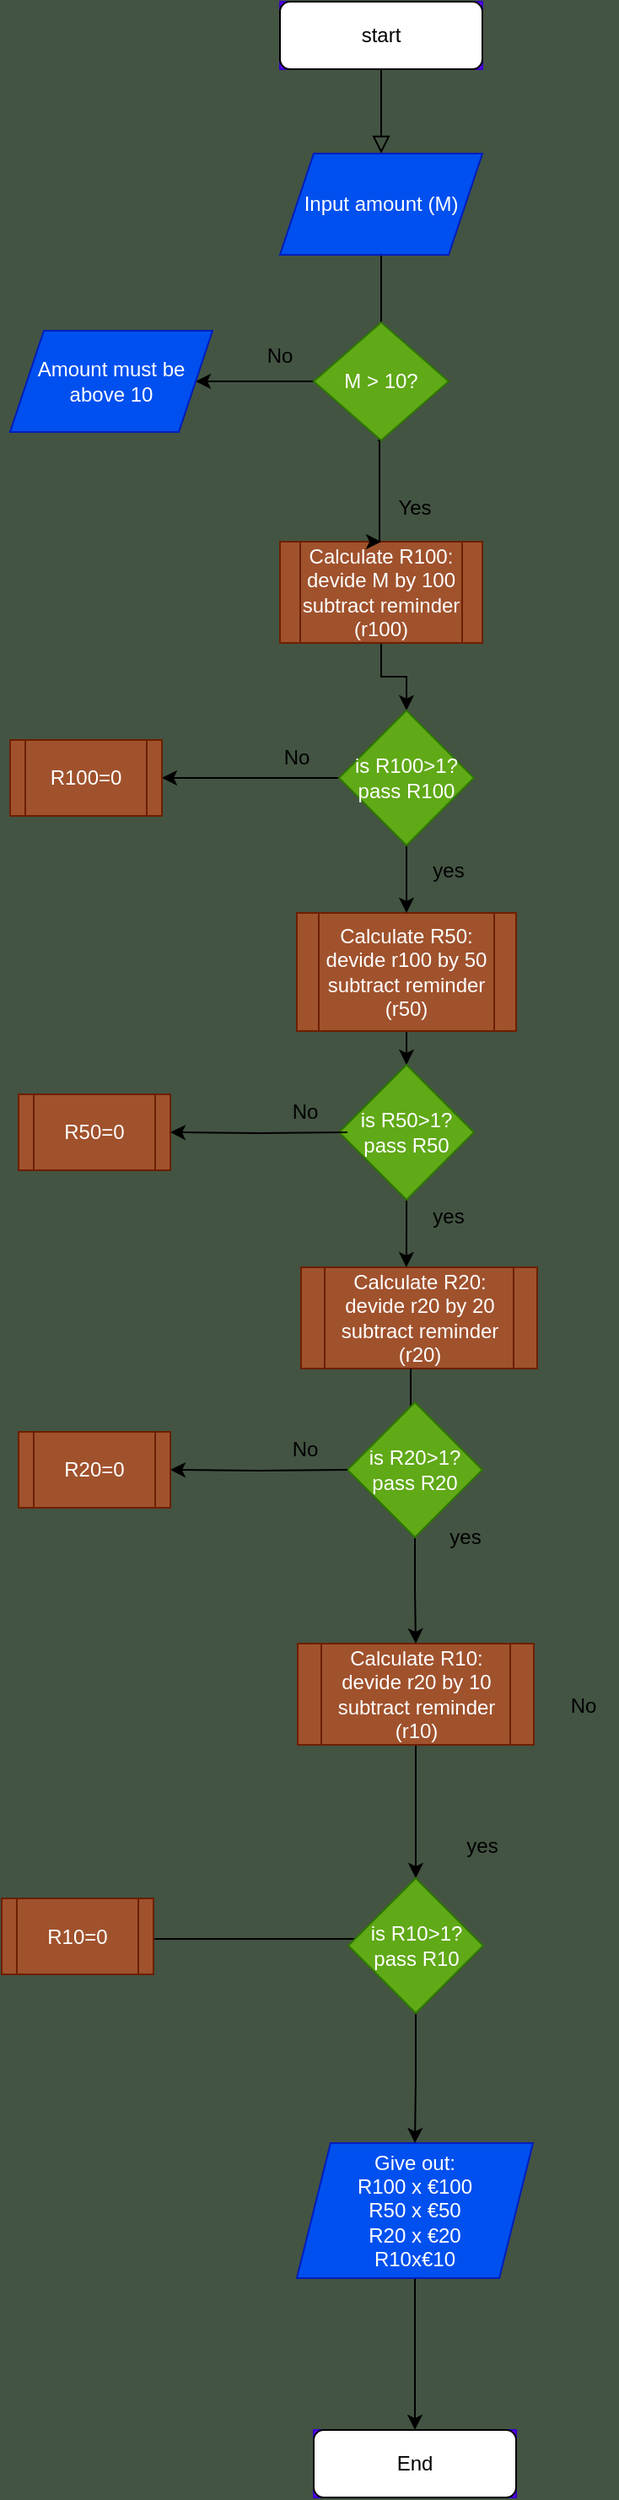 <mxfile version="14.2.4" type="embed">
    <diagram id="C5RBs43oDa-KdzZeNtuy" name="Page-1">
        <mxGraphModel dx="1032" dy="478" grid="0" gridSize="10" guides="1" tooltips="1" connect="1" arrows="1" fold="1" page="1" pageScale="1" pageWidth="1169" pageHeight="827" background="#435443" math="0" shadow="0">
            <root>
                <mxCell id="WIyWlLk6GJQsqaUBKTNV-0"/>
                <mxCell id="WIyWlLk6GJQsqaUBKTNV-1" parent="WIyWlLk6GJQsqaUBKTNV-0"/>
                <mxCell id="9cSjQ4V9_LUC3mXQyiD0-7" value="" style="edgeStyle=orthogonalEdgeStyle;rounded=0;orthogonalLoop=1;jettySize=auto;html=1;entryX=0.5;entryY=0;entryDx=0;entryDy=0;" parent="WIyWlLk6GJQsqaUBKTNV-1" source="bElV7_hxa20HZrv40UDa-0" target="9cSjQ4V9_LUC3mXQyiD0-21" edge="1">
                    <mxGeometry relative="1" as="geometry"/>
                </mxCell>
                <mxCell id="bElV7_hxa20HZrv40UDa-0" value="Calculate R100: devide M by 100&lt;br&gt;subtract reminder (r100)" style="shape=process;whiteSpace=wrap;html=1;backgroundOutline=1;fillColor=#a0522d;strokeColor=#6D1F00;fontColor=#ffffff;" parent="WIyWlLk6GJQsqaUBKTNV-1" vertex="1">
                    <mxGeometry x="360" y="330" width="120" height="60" as="geometry"/>
                </mxCell>
                <mxCell id="9cSjQ4V9_LUC3mXQyiD0-3" style="edgeStyle=orthogonalEdgeStyle;rounded=0;orthogonalLoop=1;jettySize=auto;html=1;exitX=0.5;exitY=1;exitDx=0;exitDy=0;" parent="WIyWlLk6GJQsqaUBKTNV-1" source="9cSjQ4V9_LUC3mXQyiD0-0" edge="1">
                    <mxGeometry relative="1" as="geometry">
                        <mxPoint x="420" y="230" as="targetPoint"/>
                    </mxGeometry>
                </mxCell>
                <mxCell id="9cSjQ4V9_LUC3mXQyiD0-0" value="Input amount (M)" style="shape=parallelogram;perimeter=parallelogramPerimeter;whiteSpace=wrap;html=1;fixedSize=1;fillColor=#0050ef;strokeColor=#001DBC;fontColor=#ffffff;" parent="WIyWlLk6GJQsqaUBKTNV-1" vertex="1">
                    <mxGeometry x="360" y="100" width="120" height="60" as="geometry"/>
                </mxCell>
                <mxCell id="9cSjQ4V9_LUC3mXQyiD0-2" value="" style="group;fillColor=#60a917;strokeColor=#2D7600;fontColor=#ffffff;" parent="WIyWlLk6GJQsqaUBKTNV-1" vertex="1" connectable="0">
                    <mxGeometry x="360" y="10" width="120" height="40" as="geometry"/>
                </mxCell>
                <mxCell id="9cSjQ4V9_LUC3mXQyiD0-1" value="" style="group;fillColor=#6a00ff;strokeColor=#3700CC;fontColor=#ffffff;" parent="9cSjQ4V9_LUC3mXQyiD0-2" vertex="1" connectable="0">
                    <mxGeometry width="120" height="40" as="geometry"/>
                </mxCell>
                <mxCell id="WIyWlLk6GJQsqaUBKTNV-3" value="start" style="rounded=1;whiteSpace=wrap;html=1;fontSize=12;glass=0;strokeWidth=1;shadow=0;" parent="9cSjQ4V9_LUC3mXQyiD0-1" vertex="1">
                    <mxGeometry width="120" height="40" as="geometry"/>
                </mxCell>
                <mxCell id="WIyWlLk6GJQsqaUBKTNV-2" value="" style="rounded=0;html=1;jettySize=auto;orthogonalLoop=1;fontSize=11;endArrow=block;endFill=0;endSize=8;strokeWidth=1;shadow=0;labelBackgroundColor=none;edgeStyle=orthogonalEdgeStyle;entryX=0.5;entryY=0;entryDx=0;entryDy=0;" parent="WIyWlLk6GJQsqaUBKTNV-1" source="WIyWlLk6GJQsqaUBKTNV-3" target="9cSjQ4V9_LUC3mXQyiD0-0" edge="1">
                    <mxGeometry relative="1" as="geometry"/>
                </mxCell>
                <mxCell id="9cSjQ4V9_LUC3mXQyiD0-9" value="" style="edgeStyle=orthogonalEdgeStyle;rounded=0;orthogonalLoop=1;jettySize=auto;html=1;entryX=0.5;entryY=0;entryDx=0;entryDy=0;" parent="WIyWlLk6GJQsqaUBKTNV-1" source="9cSjQ4V9_LUC3mXQyiD0-6" target="9cSjQ4V9_LUC3mXQyiD0-29" edge="1">
                    <mxGeometry relative="1" as="geometry"/>
                </mxCell>
                <mxCell id="9cSjQ4V9_LUC3mXQyiD0-6" value="Calculate R50: devide r100 by 50&lt;br&gt;subtract reminder (r50)" style="shape=process;whiteSpace=wrap;html=1;backgroundOutline=1;fillColor=#a0522d;strokeColor=#6D1F00;fontColor=#ffffff;" parent="WIyWlLk6GJQsqaUBKTNV-1" vertex="1">
                    <mxGeometry x="370" y="550" width="130" height="70" as="geometry"/>
                </mxCell>
                <mxCell id="9cSjQ4V9_LUC3mXQyiD0-8" value="Calculate R20: devide r20 by 20&lt;br&gt;subtract reminder (r20)" style="shape=process;whiteSpace=wrap;html=1;backgroundOutline=1;fillColor=#a0522d;strokeColor=#6D1F00;fontColor=#ffffff;" parent="WIyWlLk6GJQsqaUBKTNV-1" vertex="1">
                    <mxGeometry x="372.5" y="760" width="140" height="60" as="geometry"/>
                </mxCell>
                <mxCell id="4" style="edgeStyle=orthogonalEdgeStyle;rounded=0;orthogonalLoop=1;jettySize=auto;html=1;entryX=0.411;entryY=0.044;entryDx=0;entryDy=0;entryPerimeter=0;" edge="1" parent="WIyWlLk6GJQsqaUBKTNV-1" target="9cSjQ4V9_LUC3mXQyiD0-49">
                    <mxGeometry relative="1" as="geometry">
                        <mxPoint x="407" y="1158" as="sourcePoint"/>
                        <Array as="points">
                            <mxPoint x="232" y="1158"/>
                        </Array>
                    </mxGeometry>
                </mxCell>
                <mxCell id="6" style="edgeStyle=orthogonalEdgeStyle;rounded=0;orthogonalLoop=1;jettySize=auto;html=1;exitX=0.5;exitY=1;exitDx=0;exitDy=0;" edge="1" parent="WIyWlLk6GJQsqaUBKTNV-1" source="9cSjQ4V9_LUC3mXQyiD0-10" target="9cSjQ4V9_LUC3mXQyiD0-38">
                    <mxGeometry relative="1" as="geometry"/>
                </mxCell>
                <mxCell id="9cSjQ4V9_LUC3mXQyiD0-10" value="Calculate R10: devide r20 by 10&lt;br&gt;subtract reminder (r10)" style="shape=process;whiteSpace=wrap;html=1;backgroundOutline=1;fillColor=#a0522d;strokeColor=#6D1F00;fontColor=#ffffff;" parent="WIyWlLk6GJQsqaUBKTNV-1" vertex="1">
                    <mxGeometry x="370.5" y="983" width="140" height="60" as="geometry"/>
                </mxCell>
                <mxCell id="9cSjQ4V9_LUC3mXQyiD0-11" value="" style="edgeStyle=orthogonalEdgeStyle;rounded=0;orthogonalLoop=1;jettySize=auto;html=1;entryX=0.5;entryY=0;entryDx=0;entryDy=0;" parent="WIyWlLk6GJQsqaUBKTNV-1" target="9cSjQ4V9_LUC3mXQyiD0-31" edge="1">
                    <mxGeometry relative="1" as="geometry">
                        <mxPoint x="437.5" y="820" as="sourcePoint"/>
                        <mxPoint x="437.5" y="860" as="targetPoint"/>
                        <Array as="points">
                            <mxPoint x="438" y="860"/>
                        </Array>
                    </mxGeometry>
                </mxCell>
                <mxCell id="9cSjQ4V9_LUC3mXQyiD0-13" style="edgeStyle=orthogonalEdgeStyle;rounded=0;orthogonalLoop=1;jettySize=auto;html=1;entryX=0.5;entryY=0;entryDx=0;entryDy=0;" parent="WIyWlLk6GJQsqaUBKTNV-1" target="bElV7_hxa20HZrv40UDa-0" edge="1">
                    <mxGeometry relative="1" as="geometry">
                        <mxPoint x="418" y="270" as="sourcePoint"/>
                        <mxPoint x="418.96" y="351.98" as="targetPoint"/>
                        <Array as="points">
                            <mxPoint x="419" y="270"/>
                            <mxPoint x="419" y="330"/>
                            <mxPoint x="415" y="330"/>
                        </Array>
                    </mxGeometry>
                </mxCell>
                <mxCell id="9cSjQ4V9_LUC3mXQyiD0-16" style="edgeStyle=orthogonalEdgeStyle;rounded=0;orthogonalLoop=1;jettySize=auto;html=1;entryX=1;entryY=0.5;entryDx=0;entryDy=0;" parent="WIyWlLk6GJQsqaUBKTNV-1" source="9cSjQ4V9_LUC3mXQyiD0-12" target="9cSjQ4V9_LUC3mXQyiD0-14" edge="1">
                    <mxGeometry relative="1" as="geometry"/>
                </mxCell>
                <mxCell id="9cSjQ4V9_LUC3mXQyiD0-12" value="M &amp;gt; 10?" style="rhombus;whiteSpace=wrap;html=1;fillColor=#60a917;strokeColor=#2D7600;fontColor=#ffffff;" parent="WIyWlLk6GJQsqaUBKTNV-1" vertex="1">
                    <mxGeometry x="380" y="200" width="80" height="70" as="geometry"/>
                </mxCell>
                <mxCell id="9cSjQ4V9_LUC3mXQyiD0-14" value="Amount must be above 10" style="shape=parallelogram;perimeter=parallelogramPerimeter;whiteSpace=wrap;html=1;fixedSize=1;fillColor=#0050ef;strokeColor=#001DBC;fontColor=#ffffff;" parent="WIyWlLk6GJQsqaUBKTNV-1" vertex="1">
                    <mxGeometry x="200" y="205" width="120" height="60" as="geometry"/>
                </mxCell>
                <mxCell id="9cSjQ4V9_LUC3mXQyiD0-17" value="No" style="text;html=1;strokeColor=none;fillColor=none;align=center;verticalAlign=middle;whiteSpace=wrap;rounded=0;" parent="WIyWlLk6GJQsqaUBKTNV-1" vertex="1">
                    <mxGeometry x="340" y="210" width="40" height="20" as="geometry"/>
                </mxCell>
                <mxCell id="9cSjQ4V9_LUC3mXQyiD0-18" value="Yes" style="text;html=1;strokeColor=none;fillColor=none;align=center;verticalAlign=middle;whiteSpace=wrap;rounded=0;" parent="WIyWlLk6GJQsqaUBKTNV-1" vertex="1">
                    <mxGeometry x="420" y="300" width="40" height="20" as="geometry"/>
                </mxCell>
                <mxCell id="0" style="edgeStyle=orthogonalEdgeStyle;rounded=0;orthogonalLoop=1;jettySize=auto;html=1;" edge="1" parent="WIyWlLk6GJQsqaUBKTNV-1" source="9cSjQ4V9_LUC3mXQyiD0-20" target="9cSjQ4V9_LUC3mXQyiD0-36">
                    <mxGeometry relative="1" as="geometry"/>
                </mxCell>
                <mxCell id="9cSjQ4V9_LUC3mXQyiD0-20" value="Give out:&lt;br&gt;R100 x €100&lt;br&gt;R50 x €50&lt;br&gt;R20 x €20&lt;br&gt;R10x€10" style="shape=parallelogram;perimeter=parallelogramPerimeter;whiteSpace=wrap;html=1;fixedSize=1;fillColor=#0050ef;strokeColor=#001DBC;fontColor=#ffffff;" parent="WIyWlLk6GJQsqaUBKTNV-1" vertex="1">
                    <mxGeometry x="370" y="1279" width="140" height="80" as="geometry"/>
                </mxCell>
                <mxCell id="9cSjQ4V9_LUC3mXQyiD0-23" style="edgeStyle=orthogonalEdgeStyle;rounded=0;orthogonalLoop=1;jettySize=auto;html=1;exitX=0.5;exitY=1;exitDx=0;exitDy=0;entryX=0.5;entryY=0;entryDx=0;entryDy=0;" parent="WIyWlLk6GJQsqaUBKTNV-1" source="9cSjQ4V9_LUC3mXQyiD0-21" target="9cSjQ4V9_LUC3mXQyiD0-6" edge="1">
                    <mxGeometry relative="1" as="geometry"/>
                </mxCell>
                <mxCell id="9cSjQ4V9_LUC3mXQyiD0-27" style="edgeStyle=orthogonalEdgeStyle;rounded=0;orthogonalLoop=1;jettySize=auto;html=1;exitX=0;exitY=0.5;exitDx=0;exitDy=0;" parent="WIyWlLk6GJQsqaUBKTNV-1" source="9cSjQ4V9_LUC3mXQyiD0-21" target="9cSjQ4V9_LUC3mXQyiD0-26" edge="1">
                    <mxGeometry relative="1" as="geometry"/>
                </mxCell>
                <mxCell id="9cSjQ4V9_LUC3mXQyiD0-21" value="is R100&amp;gt;1?&lt;br&gt;pass R100" style="rhombus;whiteSpace=wrap;html=1;fillColor=#60a917;strokeColor=#2D7600;fontColor=#ffffff;" parent="WIyWlLk6GJQsqaUBKTNV-1" vertex="1">
                    <mxGeometry x="395" y="430" width="80" height="80" as="geometry"/>
                </mxCell>
                <mxCell id="9cSjQ4V9_LUC3mXQyiD0-24" value="No" style="text;html=1;strokeColor=none;fillColor=none;align=center;verticalAlign=middle;whiteSpace=wrap;rounded=0;" parent="WIyWlLk6GJQsqaUBKTNV-1" vertex="1">
                    <mxGeometry x="350" y="447.5" width="40" height="20" as="geometry"/>
                </mxCell>
                <mxCell id="9cSjQ4V9_LUC3mXQyiD0-25" value="yes" style="text;html=1;strokeColor=none;fillColor=none;align=center;verticalAlign=middle;whiteSpace=wrap;rounded=0;" parent="WIyWlLk6GJQsqaUBKTNV-1" vertex="1">
                    <mxGeometry x="440" y="515" width="40" height="20" as="geometry"/>
                </mxCell>
                <mxCell id="9cSjQ4V9_LUC3mXQyiD0-26" value="R100=0" style="shape=process;whiteSpace=wrap;html=1;backgroundOutline=1;fillColor=#a0522d;strokeColor=#6D1F00;fontColor=#ffffff;" parent="WIyWlLk6GJQsqaUBKTNV-1" vertex="1">
                    <mxGeometry x="200" y="447.5" width="90" height="45" as="geometry"/>
                </mxCell>
                <mxCell id="9cSjQ4V9_LUC3mXQyiD0-30" style="edgeStyle=orthogonalEdgeStyle;rounded=0;orthogonalLoop=1;jettySize=auto;html=1;exitX=0.5;exitY=1;exitDx=0;exitDy=0;entryX=0.446;entryY=0;entryDx=0;entryDy=0;entryPerimeter=0;" parent="WIyWlLk6GJQsqaUBKTNV-1" source="9cSjQ4V9_LUC3mXQyiD0-29" target="9cSjQ4V9_LUC3mXQyiD0-8" edge="1">
                    <mxGeometry relative="1" as="geometry"/>
                </mxCell>
                <mxCell id="9cSjQ4V9_LUC3mXQyiD0-29" value="is R50&amp;gt;1?&lt;br&gt;pass R50" style="rhombus;whiteSpace=wrap;html=1;fillColor=#60a917;strokeColor=#2D7600;fontColor=#ffffff;" parent="WIyWlLk6GJQsqaUBKTNV-1" vertex="1">
                    <mxGeometry x="395" y="640" width="80" height="80" as="geometry"/>
                </mxCell>
                <mxCell id="9cSjQ4V9_LUC3mXQyiD0-33" style="edgeStyle=orthogonalEdgeStyle;rounded=0;orthogonalLoop=1;jettySize=auto;html=1;exitX=0.5;exitY=1;exitDx=0;exitDy=0;entryX=0.5;entryY=0;entryDx=0;entryDy=0;" parent="WIyWlLk6GJQsqaUBKTNV-1" source="9cSjQ4V9_LUC3mXQyiD0-31" target="9cSjQ4V9_LUC3mXQyiD0-10" edge="1">
                    <mxGeometry relative="1" as="geometry"/>
                </mxCell>
                <mxCell id="9cSjQ4V9_LUC3mXQyiD0-31" value="is R20&amp;gt;1?&lt;br&gt;pass R20" style="rhombus;whiteSpace=wrap;html=1;fillColor=#60a917;strokeColor=#2D7600;fontColor=#ffffff;" parent="WIyWlLk6GJQsqaUBKTNV-1" vertex="1">
                    <mxGeometry x="400" y="840" width="80" height="80" as="geometry"/>
                </mxCell>
                <mxCell id="9cSjQ4V9_LUC3mXQyiD0-34" value="" style="group;fillColor=#6a00ff;strokeColor=#3700CC;fontColor=#ffffff;" parent="WIyWlLk6GJQsqaUBKTNV-1" vertex="1" connectable="0">
                    <mxGeometry x="380" y="1449" width="120" height="40" as="geometry"/>
                </mxCell>
                <mxCell id="9cSjQ4V9_LUC3mXQyiD0-35" value="" style="group;" parent="9cSjQ4V9_LUC3mXQyiD0-34" vertex="1" connectable="0">
                    <mxGeometry width="120" height="40" as="geometry"/>
                </mxCell>
                <mxCell id="9cSjQ4V9_LUC3mXQyiD0-36" value="End" style="rounded=1;whiteSpace=wrap;html=1;fontSize=12;glass=0;strokeWidth=1;shadow=0;" parent="9cSjQ4V9_LUC3mXQyiD0-35" vertex="1">
                    <mxGeometry width="120" height="40" as="geometry"/>
                </mxCell>
                <mxCell id="9cSjQ4V9_LUC3mXQyiD0-40" style="edgeStyle=orthogonalEdgeStyle;rounded=0;orthogonalLoop=1;jettySize=auto;html=1;exitX=0.5;exitY=1;exitDx=0;exitDy=0;entryX=0.5;entryY=0;entryDx=0;entryDy=0;" parent="WIyWlLk6GJQsqaUBKTNV-1" source="9cSjQ4V9_LUC3mXQyiD0-38" target="9cSjQ4V9_LUC3mXQyiD0-20" edge="1">
                    <mxGeometry relative="1" as="geometry">
                        <mxPoint x="459" y="1207" as="targetPoint"/>
                    </mxGeometry>
                </mxCell>
                <mxCell id="9cSjQ4V9_LUC3mXQyiD0-38" value="is R10&amp;gt;1?&lt;br&gt;pass R10" style="rhombus;whiteSpace=wrap;html=1;fillColor=#60a917;strokeColor=#2D7600;fontColor=#ffffff;" parent="WIyWlLk6GJQsqaUBKTNV-1" vertex="1">
                    <mxGeometry x="400.5" y="1122" width="80" height="80" as="geometry"/>
                </mxCell>
                <mxCell id="9cSjQ4V9_LUC3mXQyiD0-41" style="edgeStyle=orthogonalEdgeStyle;rounded=0;orthogonalLoop=1;jettySize=auto;html=1;exitX=0;exitY=0.5;exitDx=0;exitDy=0;" parent="WIyWlLk6GJQsqaUBKTNV-1" target="9cSjQ4V9_LUC3mXQyiD0-43" edge="1">
                    <mxGeometry relative="1" as="geometry">
                        <mxPoint x="400" y="680" as="sourcePoint"/>
                    </mxGeometry>
                </mxCell>
                <mxCell id="9cSjQ4V9_LUC3mXQyiD0-42" value="No" style="text;html=1;strokeColor=none;fillColor=none;align=center;verticalAlign=middle;whiteSpace=wrap;rounded=0;" parent="WIyWlLk6GJQsqaUBKTNV-1" vertex="1">
                    <mxGeometry x="355" y="657.5" width="40" height="20" as="geometry"/>
                </mxCell>
                <mxCell id="9cSjQ4V9_LUC3mXQyiD0-43" value="R50=0" style="shape=process;whiteSpace=wrap;html=1;backgroundOutline=1;fillColor=#a0522d;strokeColor=#6D1F00;fontColor=#ffffff;" parent="WIyWlLk6GJQsqaUBKTNV-1" vertex="1">
                    <mxGeometry x="205" y="657.5" width="90" height="45" as="geometry"/>
                </mxCell>
                <mxCell id="9cSjQ4V9_LUC3mXQyiD0-44" style="edgeStyle=orthogonalEdgeStyle;rounded=0;orthogonalLoop=1;jettySize=auto;html=1;exitX=0;exitY=0.5;exitDx=0;exitDy=0;" parent="WIyWlLk6GJQsqaUBKTNV-1" target="9cSjQ4V9_LUC3mXQyiD0-46" edge="1">
                    <mxGeometry relative="1" as="geometry">
                        <mxPoint x="400" y="880" as="sourcePoint"/>
                    </mxGeometry>
                </mxCell>
                <mxCell id="9cSjQ4V9_LUC3mXQyiD0-45" value="No" style="text;html=1;strokeColor=none;fillColor=none;align=center;verticalAlign=middle;whiteSpace=wrap;rounded=0;" parent="WIyWlLk6GJQsqaUBKTNV-1" vertex="1">
                    <mxGeometry x="355" y="857.5" width="40" height="20" as="geometry"/>
                </mxCell>
                <mxCell id="9cSjQ4V9_LUC3mXQyiD0-46" value="R20=0" style="shape=process;whiteSpace=wrap;html=1;backgroundOutline=1;fillColor=#a0522d;strokeColor=#6D1F00;fontColor=#ffffff;" parent="WIyWlLk6GJQsqaUBKTNV-1" vertex="1">
                    <mxGeometry x="205" y="857.5" width="90" height="45" as="geometry"/>
                </mxCell>
                <mxCell id="9cSjQ4V9_LUC3mXQyiD0-48" value="No" style="text;html=1;strokeColor=none;fillColor=none;align=center;verticalAlign=middle;whiteSpace=wrap;rounded=0;" parent="WIyWlLk6GJQsqaUBKTNV-1" vertex="1">
                    <mxGeometry x="520" y="1010" width="40" height="20" as="geometry"/>
                </mxCell>
                <mxCell id="9cSjQ4V9_LUC3mXQyiD0-49" value="R10=0" style="shape=process;whiteSpace=wrap;html=1;backgroundOutline=1;fillColor=#a0522d;strokeColor=#6D1F00;fontColor=#ffffff;" parent="WIyWlLk6GJQsqaUBKTNV-1" vertex="1">
                    <mxGeometry x="195" y="1134" width="90" height="45" as="geometry"/>
                </mxCell>
                <mxCell id="9cSjQ4V9_LUC3mXQyiD0-51" value="yes" style="text;html=1;strokeColor=none;fillColor=none;align=center;verticalAlign=middle;whiteSpace=wrap;rounded=0;" parent="WIyWlLk6GJQsqaUBKTNV-1" vertex="1">
                    <mxGeometry x="450" y="910" width="40" height="20" as="geometry"/>
                </mxCell>
                <mxCell id="9cSjQ4V9_LUC3mXQyiD0-52" value="yes" style="text;html=1;strokeColor=none;fillColor=none;align=center;verticalAlign=middle;whiteSpace=wrap;rounded=0;" parent="WIyWlLk6GJQsqaUBKTNV-1" vertex="1">
                    <mxGeometry x="440" y="720" width="40" height="20" as="geometry"/>
                </mxCell>
                <mxCell id="9cSjQ4V9_LUC3mXQyiD0-54" value="yes" style="text;html=1;strokeColor=none;fillColor=none;align=center;verticalAlign=middle;whiteSpace=wrap;rounded=0;" parent="WIyWlLk6GJQsqaUBKTNV-1" vertex="1">
                    <mxGeometry x="460" y="1093" width="40" height="20" as="geometry"/>
                </mxCell>
            </root>
        </mxGraphModel>
    </diagram>
</mxfile>